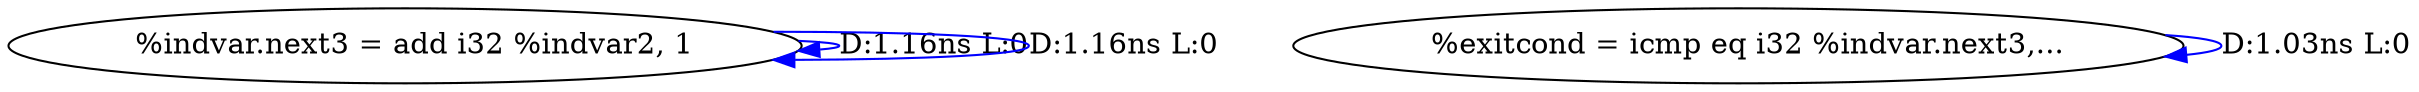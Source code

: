 digraph {
Node0x41df640[label="  %indvar.next3 = add i32 %indvar2, 1"];
Node0x41df640 -> Node0x41df640[label="D:1.16ns L:0",color=blue];
Node0x41df640 -> Node0x41df640[label="D:1.16ns L:0",color=blue];
Node0x41df720[label="  %exitcond = icmp eq i32 %indvar.next3,..."];
Node0x41df720 -> Node0x41df720[label="D:1.03ns L:0",color=blue];
}

